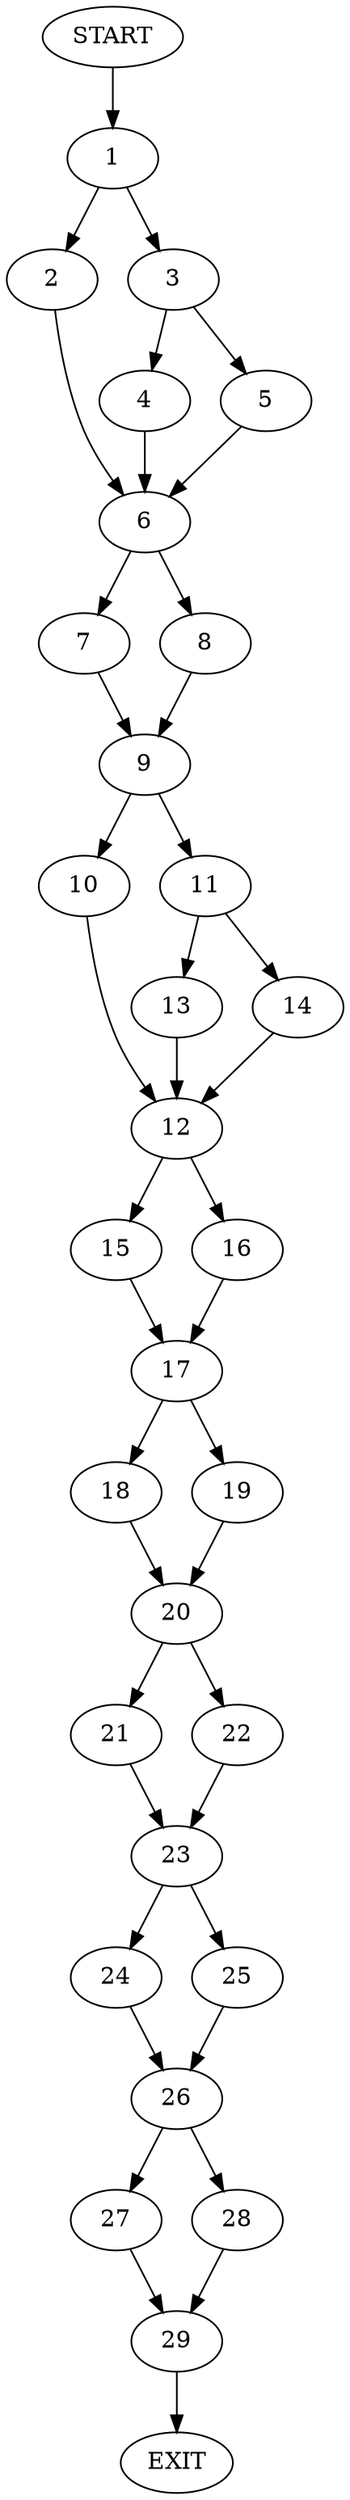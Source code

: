 digraph {
0 [label="START"]
30 [label="EXIT"]
0 -> 1
1 -> 2
1 -> 3
3 -> 4
3 -> 5
2 -> 6
6 -> 7
6 -> 8
4 -> 6
5 -> 6
7 -> 9
8 -> 9
9 -> 10
9 -> 11
10 -> 12
11 -> 13
11 -> 14
12 -> 15
12 -> 16
13 -> 12
14 -> 12
15 -> 17
16 -> 17
17 -> 18
17 -> 19
18 -> 20
19 -> 20
20 -> 21
20 -> 22
21 -> 23
22 -> 23
23 -> 24
23 -> 25
25 -> 26
24 -> 26
26 -> 27
26 -> 28
28 -> 29
27 -> 29
29 -> 30
}
